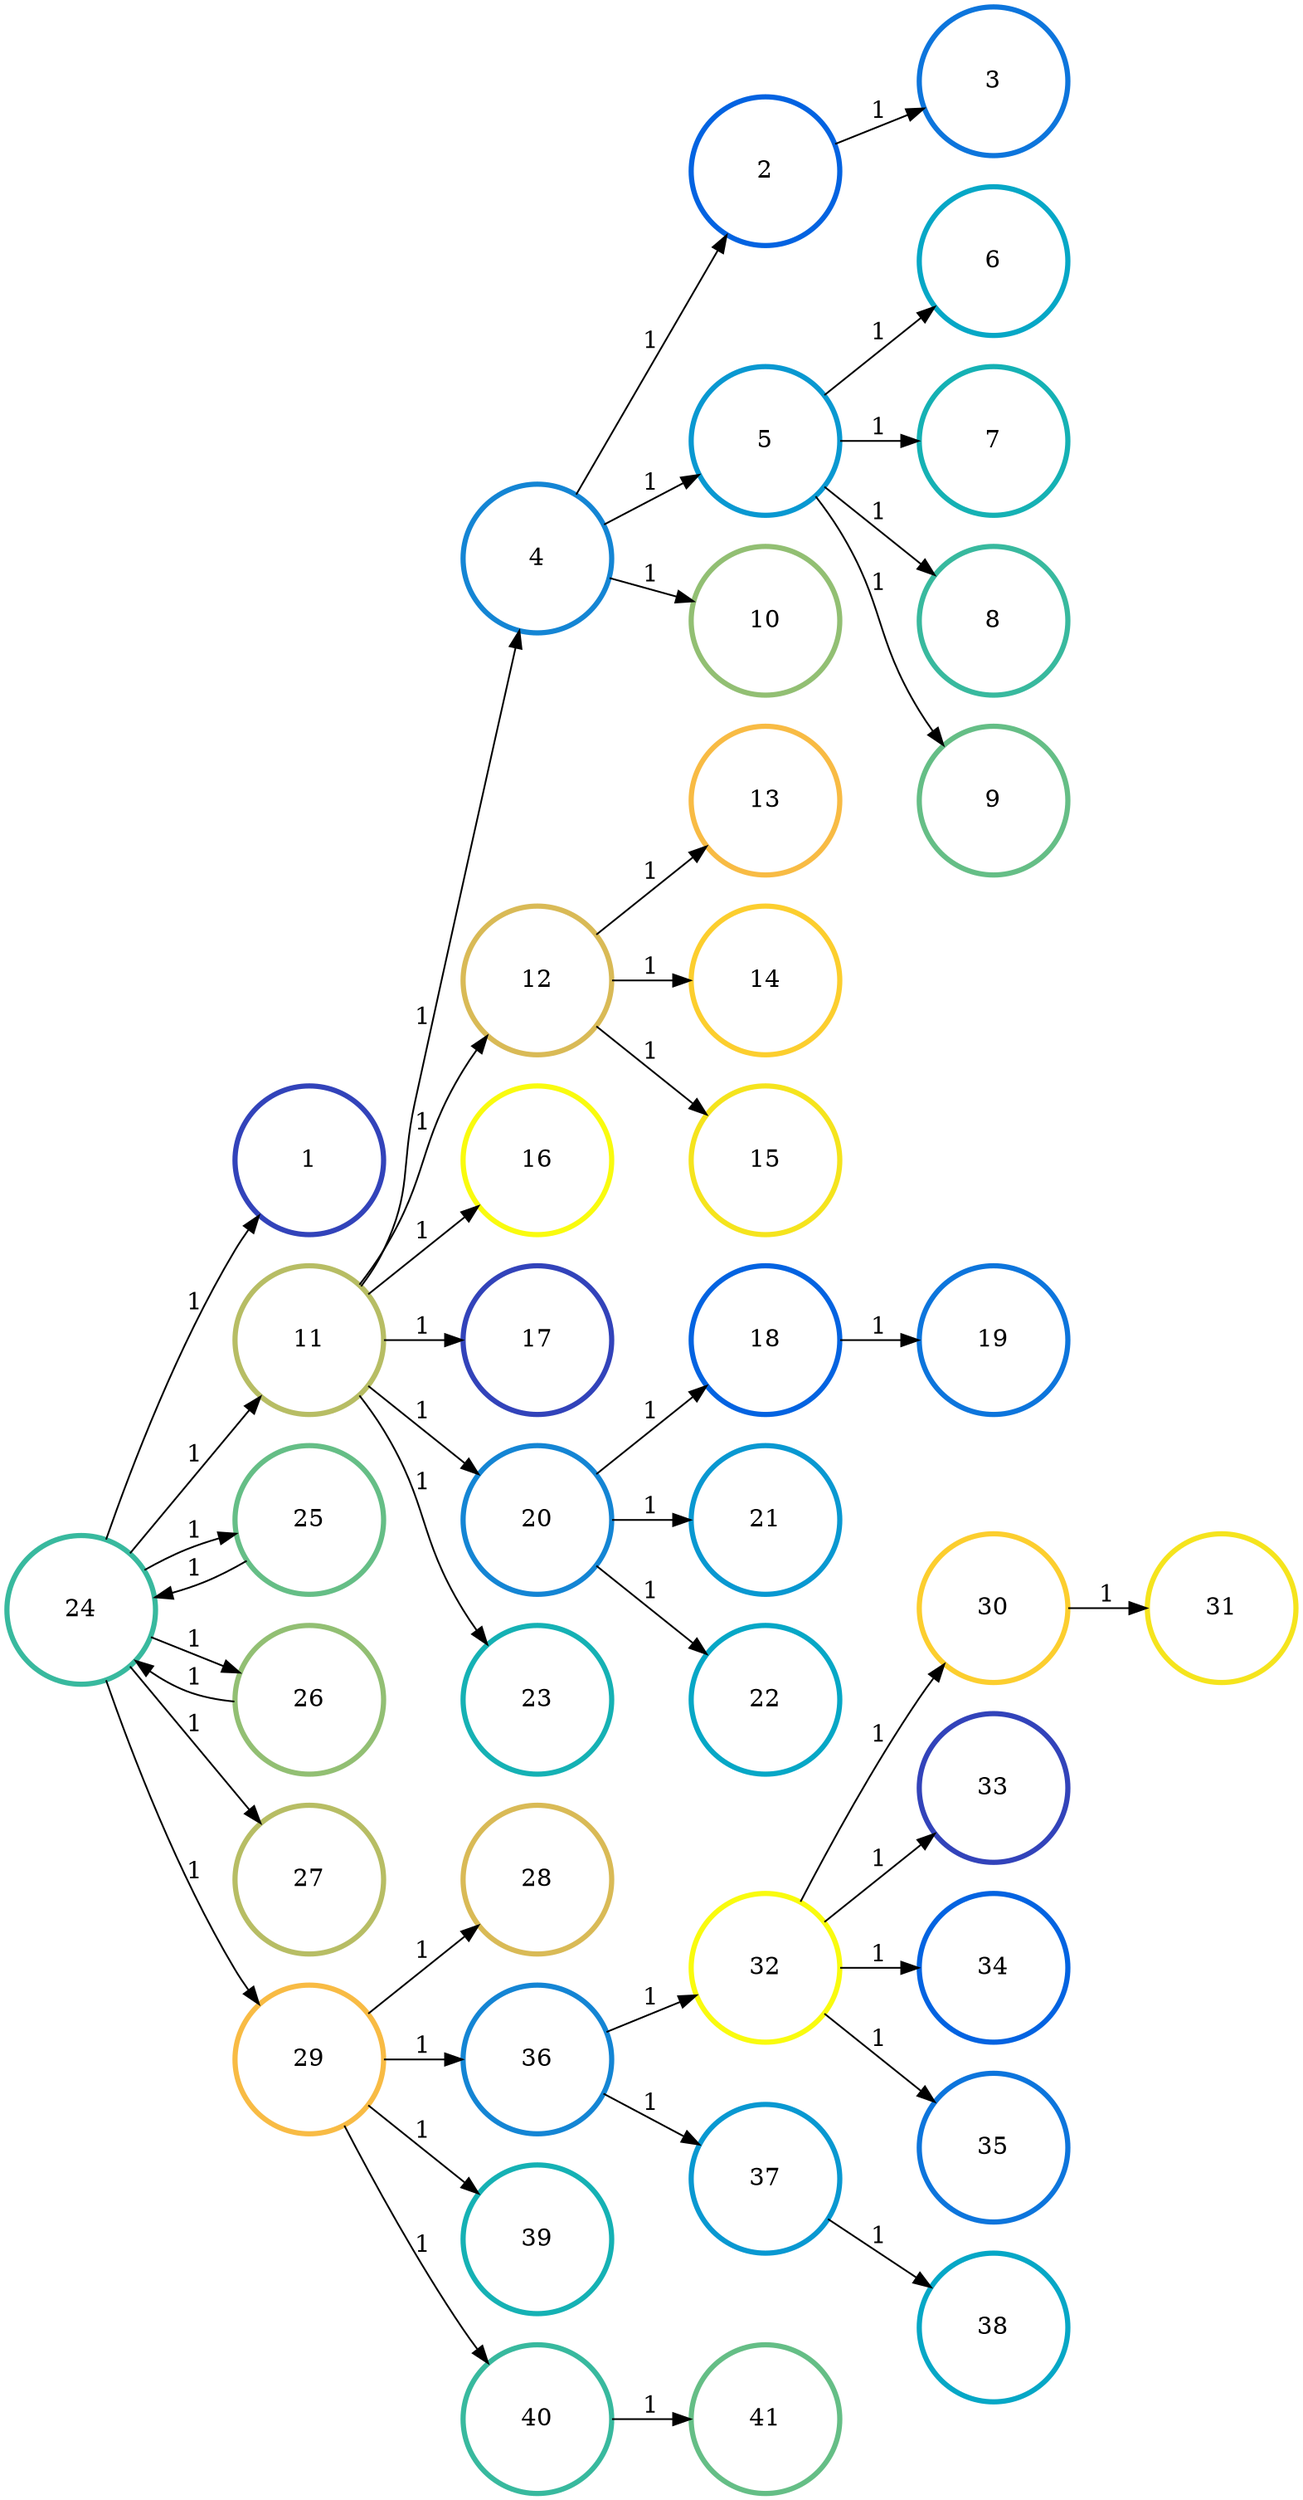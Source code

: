 digraph N {
	overlap="false"
	rankdir="LR"
	0 [label="1",width=1.2,height=1.2,style="",penwidth=3,color="#3243BA"]
	1 [label="2",width=1.2,height=1.2,style="",penwidth=3,color="#0363E1"]
	2 [label="3",width=1.2,height=1.2,style="",penwidth=3,color="#0D75DC"]
	3 [label="4",width=1.2,height=1.2,style="",penwidth=3,color="#1485D4"]
	4 [label="5",width=1.2,height=1.2,style="",penwidth=3,color="#0998D1"]
	5 [label="6",width=1.2,height=1.2,style="",penwidth=3,color="#06A7C6"]
	6 [label="7",width=1.2,height=1.2,style="",penwidth=3,color="#15B1B4"]
	7 [label="8",width=1.2,height=1.2,style="",penwidth=3,color="#38B99E"]
	8 [label="9",width=1.2,height=1.2,style="",penwidth=3,color="#65BE86"]
	9 [label="10",width=1.2,height=1.2,style="",penwidth=3,color="#92BF73"]
	10 [label="11",width=1.2,height=1.2,style="",penwidth=3,color="#B7BD64"]
	11 [label="12",width=1.2,height=1.2,style="",penwidth=3,color="#D9BA56"]
	12 [label="13",width=1.2,height=1.2,style="",penwidth=3,color="#F8BB44"]
	13 [label="14",width=1.2,height=1.2,style="",penwidth=3,color="#FCCE2E"]
	14 [label="15",width=1.2,height=1.2,style="",penwidth=3,color="#F5E41D"]
	15 [label="16",width=1.2,height=1.2,style="",penwidth=3,color="#F9FB0E"]
	16 [label="17",width=1.2,height=1.2,style="",penwidth=3,color="#3243BA"]
	17 [label="18",width=1.2,height=1.2,style="",penwidth=3,color="#0363E1"]
	18 [label="19",width=1.2,height=1.2,style="",penwidth=3,color="#0D75DC"]
	19 [label="20",width=1.2,height=1.2,style="",penwidth=3,color="#1485D4"]
	20 [label="21",width=1.2,height=1.2,style="",penwidth=3,color="#0998D1"]
	21 [label="22",width=1.2,height=1.2,style="",penwidth=3,color="#06A7C6"]
	22 [label="23",width=1.2,height=1.2,style="",penwidth=3,color="#15B1B4"]
	23 [label="24",width=1.2,height=1.2,style="",penwidth=3,color="#38B99E"]
	24 [label="25",width=1.2,height=1.2,style="",penwidth=3,color="#65BE86"]
	25 [label="26",width=1.2,height=1.2,style="",penwidth=3,color="#92BF73"]
	26 [label="27",width=1.2,height=1.2,style="",penwidth=3,color="#B7BD64"]
	27 [label="28",width=1.2,height=1.2,style="",penwidth=3,color="#D9BA56"]
	28 [label="29",width=1.2,height=1.2,style="",penwidth=3,color="#F8BB44"]
	29 [label="30",width=1.2,height=1.2,style="",penwidth=3,color="#FCCE2E"]
	30 [label="31",width=1.2,height=1.2,style="",penwidth=3,color="#F5E41D"]
	31 [label="32",width=1.2,height=1.2,style="",penwidth=3,color="#F9FB0E"]
	32 [label="33",width=1.2,height=1.2,style="",penwidth=3,color="#3243BA"]
	33 [label="34",width=1.2,height=1.2,style="",penwidth=3,color="#0363E1"]
	34 [label="35",width=1.2,height=1.2,style="",penwidth=3,color="#0D75DC"]
	35 [label="36",width=1.2,height=1.2,style="",penwidth=3,color="#1485D4"]
	36 [label="37",width=1.2,height=1.2,style="",penwidth=3,color="#0998D1"]
	37 [label="38",width=1.2,height=1.2,style="",penwidth=3,color="#06A7C6"]
	38 [label="39",width=1.2,height=1.2,style="",penwidth=3,color="#15B1B4"]
	39 [label="40",width=1.2,height=1.2,style="",penwidth=3,color="#38B99E"]
	40 [label="41",width=1.2,height=1.2,style="",penwidth=3,color="#65BE86"]
	1 -> 2 [penwidth=1,color=black,label="1"]
	3 -> 1 [penwidth=1,color=black,label="1"]
	3 -> 4 [penwidth=1,color=black,label="1"]
	3 -> 9 [penwidth=1,color=black,label="1"]
	4 -> 5 [penwidth=1,color=black,label="1"]
	4 -> 6 [penwidth=1,color=black,label="1"]
	4 -> 7 [penwidth=1,color=black,label="1"]
	4 -> 8 [penwidth=1,color=black,label="1"]
	10 -> 3 [penwidth=1,color=black,label="1"]
	10 -> 11 [penwidth=1,color=black,label="1"]
	10 -> 15 [penwidth=1,color=black,label="1"]
	10 -> 16 [penwidth=1,color=black,label="1"]
	10 -> 19 [penwidth=1,color=black,label="1"]
	10 -> 22 [penwidth=1,color=black,label="1"]
	11 -> 12 [penwidth=1,color=black,label="1"]
	11 -> 13 [penwidth=1,color=black,label="1"]
	11 -> 14 [penwidth=1,color=black,label="1"]
	17 -> 18 [penwidth=1,color=black,label="1"]
	19 -> 17 [penwidth=1,color=black,label="1"]
	19 -> 20 [penwidth=1,color=black,label="1"]
	19 -> 21 [penwidth=1,color=black,label="1"]
	23 -> 0 [penwidth=1,color=black,label="1"]
	23 -> 10 [penwidth=1,color=black,label="1"]
	23 -> 24 [penwidth=1,color=black,label="1"]
	23 -> 25 [penwidth=1,color=black,label="1"]
	23 -> 26 [penwidth=1,color=black,label="1"]
	23 -> 28 [penwidth=1,color=black,label="1"]
	24 -> 23 [penwidth=1,color=black,label="1"]
	25 -> 23 [penwidth=1,color=black,label="1"]
	28 -> 27 [penwidth=1,color=black,label="1"]
	28 -> 35 [penwidth=1,color=black,label="1"]
	28 -> 38 [penwidth=1,color=black,label="1"]
	28 -> 39 [penwidth=1,color=black,label="1"]
	29 -> 30 [penwidth=1,color=black,label="1"]
	31 -> 29 [penwidth=1,color=black,label="1"]
	31 -> 32 [penwidth=1,color=black,label="1"]
	31 -> 33 [penwidth=1,color=black,label="1"]
	31 -> 34 [penwidth=1,color=black,label="1"]
	35 -> 31 [penwidth=1,color=black,label="1"]
	35 -> 36 [penwidth=1,color=black,label="1"]
	36 -> 37 [penwidth=1,color=black,label="1"]
	39 -> 40 [penwidth=1,color=black,label="1"]
}
